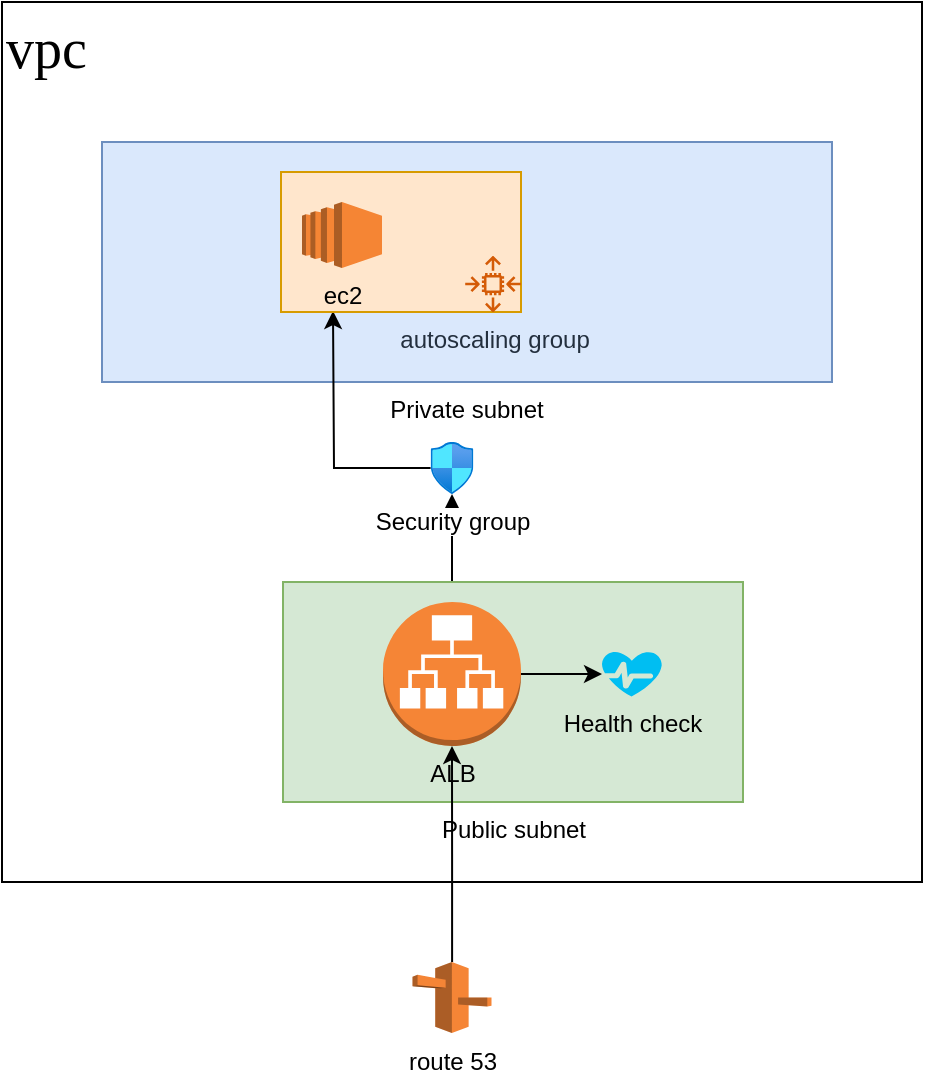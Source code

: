 <mxfile version="21.6.8" type="github" pages="2">
  <diagram name="Page-1" id="0unSTme753n7-SVdtSdP">
    <mxGraphModel dx="1434" dy="790" grid="1" gridSize="10" guides="1" tooltips="1" connect="1" arrows="1" fold="1" page="1" pageScale="1" pageWidth="850" pageHeight="1100" math="0" shadow="0">
      <root>
        <mxCell id="0" />
        <mxCell id="1" parent="0" />
        <mxCell id="H3ZOANgE2oIlx6FbaMoh-1" value="&lt;div style=&quot;&quot;&gt;&lt;span style=&quot;background-color: initial;&quot;&gt;&lt;font face=&quot;Verdana&quot;&gt;vpc&lt;/font&gt;&lt;/span&gt;&lt;/div&gt;" style="rounded=0;whiteSpace=wrap;html=1;align=left;fontSize=28;verticalAlign=top;" vertex="1" parent="1">
          <mxGeometry x="280" y="130" width="460" height="440" as="geometry" />
        </mxCell>
        <mxCell id="H3ZOANgE2oIlx6FbaMoh-2" style="edgeStyle=orthogonalEdgeStyle;rounded=0;orthogonalLoop=1;jettySize=auto;html=1;exitX=0.5;exitY=1;exitDx=0;exitDy=0;entryX=0.5;entryY=1;entryDx=0;entryDy=0;" edge="1" parent="1" source="H3ZOANgE2oIlx6FbaMoh-3" target="H3ZOANgE2oIlx6FbaMoh-3">
          <mxGeometry relative="1" as="geometry">
            <Array as="points" />
          </mxGeometry>
        </mxCell>
        <mxCell id="H3ZOANgE2oIlx6FbaMoh-3" value="Private subnet" style="rounded=0;whiteSpace=wrap;html=1;fillColor=#dae8fc;strokeColor=#6c8ebf;verticalAlign=top;align=center;fontFamily=Helvetica;labelPosition=center;verticalLabelPosition=bottom;" vertex="1" parent="1">
          <mxGeometry x="330" y="200" width="365" height="120" as="geometry" />
        </mxCell>
        <mxCell id="H3ZOANgE2oIlx6FbaMoh-4" value="" style="edgeStyle=orthogonalEdgeStyle;rounded=0;orthogonalLoop=1;jettySize=auto;html=1;" edge="1" parent="1" source="H3ZOANgE2oIlx6FbaMoh-8" target="H3ZOANgE2oIlx6FbaMoh-10">
          <mxGeometry relative="1" as="geometry" />
        </mxCell>
        <mxCell id="H3ZOANgE2oIlx6FbaMoh-5" value="" style="edgeStyle=orthogonalEdgeStyle;rounded=0;orthogonalLoop=1;jettySize=auto;html=1;" edge="1" parent="1" source="H3ZOANgE2oIlx6FbaMoh-8" target="H3ZOANgE2oIlx6FbaMoh-11">
          <mxGeometry relative="1" as="geometry" />
        </mxCell>
        <mxCell id="H3ZOANgE2oIlx6FbaMoh-6" value="Public subnet" style="rounded=0;whiteSpace=wrap;html=1;fillColor=#d5e8d4;strokeColor=#82b366;align=center;labelPosition=center;verticalLabelPosition=bottom;verticalAlign=top;" vertex="1" parent="1">
          <mxGeometry x="420.5" y="420" width="230" height="110" as="geometry" />
        </mxCell>
        <mxCell id="H3ZOANgE2oIlx6FbaMoh-7" value="" style="edgeStyle=orthogonalEdgeStyle;rounded=0;orthogonalLoop=1;jettySize=auto;html=1;" edge="1" parent="1" source="H3ZOANgE2oIlx6FbaMoh-8" target="H3ZOANgE2oIlx6FbaMoh-11">
          <mxGeometry relative="1" as="geometry" />
        </mxCell>
        <mxCell id="H3ZOANgE2oIlx6FbaMoh-8" value="ALB" style="outlineConnect=0;dashed=0;verticalLabelPosition=bottom;verticalAlign=top;align=center;html=1;shape=mxgraph.aws3.application_load_balancer;fillColor=#F58536;gradientColor=none;" vertex="1" parent="1">
          <mxGeometry x="470.5" y="430" width="69" height="72" as="geometry" />
        </mxCell>
        <mxCell id="H3ZOANgE2oIlx6FbaMoh-9" value="" style="edgeStyle=orthogonalEdgeStyle;rounded=0;orthogonalLoop=1;jettySize=auto;html=1;" edge="1" parent="1" source="H3ZOANgE2oIlx6FbaMoh-10">
          <mxGeometry relative="1" as="geometry">
            <mxPoint x="445.5" y="284.5" as="targetPoint" />
          </mxGeometry>
        </mxCell>
        <mxCell id="H3ZOANgE2oIlx6FbaMoh-10" value="Security group" style="image;aspect=fixed;html=1;points=[];align=center;fontSize=12;image=img/lib/azure2/networking/Network_Security_Groups.svg;" vertex="1" parent="1">
          <mxGeometry x="494.3" y="350" width="21.41" height="26" as="geometry" />
        </mxCell>
        <mxCell id="H3ZOANgE2oIlx6FbaMoh-11" value="Health check" style="verticalLabelPosition=bottom;html=1;verticalAlign=top;align=center;strokeColor=none;fillColor=#00BEF2;shape=mxgraph.azure.health_monitoring;" vertex="1" parent="1">
          <mxGeometry x="580" y="454.75" width="30" height="22.5" as="geometry" />
        </mxCell>
        <mxCell id="H3ZOANgE2oIlx6FbaMoh-12" value="" style="edgeStyle=orthogonalEdgeStyle;rounded=0;orthogonalLoop=1;jettySize=auto;html=1;" edge="1" parent="1" source="H3ZOANgE2oIlx6FbaMoh-14" target="H3ZOANgE2oIlx6FbaMoh-8">
          <mxGeometry relative="1" as="geometry" />
        </mxCell>
        <mxCell id="H3ZOANgE2oIlx6FbaMoh-14" value="route 53" style="outlineConnect=0;dashed=0;verticalLabelPosition=bottom;verticalAlign=top;align=center;html=1;shape=mxgraph.aws3.route_53;fillColor=#F58536;gradientColor=none;" vertex="1" parent="1">
          <mxGeometry x="485.25" y="610" width="39.5" height="35.5" as="geometry" />
        </mxCell>
        <mxCell id="H3ZOANgE2oIlx6FbaMoh-15" value="" style="rounded=0;whiteSpace=wrap;html=1;fillColor=#ffe6cc;strokeColor=#d79b00;" vertex="1" parent="1">
          <mxGeometry x="419.5" y="215" width="120" height="70" as="geometry" />
        </mxCell>
        <mxCell id="H3ZOANgE2oIlx6FbaMoh-16" value="ec2" style="outlineConnect=0;dashed=0;verticalLabelPosition=bottom;verticalAlign=top;align=center;html=1;shape=mxgraph.aws3.ec2;fillColor=#F58534;gradientColor=none;" vertex="1" parent="1">
          <mxGeometry x="430" y="230" width="40" height="33" as="geometry" />
        </mxCell>
        <mxCell id="H3ZOANgE2oIlx6FbaMoh-17" value="autoscaling group" style="sketch=0;outlineConnect=0;fontColor=#232F3E;gradientColor=none;fillColor=#D45B07;strokeColor=none;dashed=0;verticalLabelPosition=bottom;verticalAlign=top;align=center;html=1;fontSize=12;fontStyle=0;aspect=fixed;pointerEvents=1;shape=mxgraph.aws4.auto_scaling2;horizontal=1;" vertex="1" parent="1">
          <mxGeometry x="511.5" y="257" width="28" height="28" as="geometry" />
        </mxCell>
      </root>
    </mxGraphModel>
  </diagram>
  <diagram id="Fb5Jiz1rmysNk-7SpRqD" name="Page-2">
    <mxGraphModel dx="1434" dy="790" grid="1" gridSize="10" guides="1" tooltips="1" connect="1" arrows="1" fold="1" page="1" pageScale="1" pageWidth="850" pageHeight="1100" math="0" shadow="0">
      <root>
        <mxCell id="0" />
        <mxCell id="1" parent="0" />
        <mxCell id="plNqg3RY34qzXjbfIxF4-1" style="edgeStyle=orthogonalEdgeStyle;rounded=0;orthogonalLoop=1;jettySize=auto;html=1;exitX=0.5;exitY=1;exitDx=0;exitDy=0;entryX=0.5;entryY=1;entryDx=0;entryDy=0;" edge="1" parent="1" source="plNqg3RY34qzXjbfIxF4-2" target="plNqg3RY34qzXjbfIxF4-2">
          <mxGeometry relative="1" as="geometry">
            <Array as="points" />
          </mxGeometry>
        </mxCell>
        <mxCell id="plNqg3RY34qzXjbfIxF4-2" value="Private subnet" style="rounded=0;whiteSpace=wrap;html=1;fillColor=#dae8fc;strokeColor=#6c8ebf;verticalAlign=top;align=center;fontFamily=Helvetica;labelPosition=center;verticalLabelPosition=bottom;" vertex="1" parent="1">
          <mxGeometry x="330" y="200" width="365" height="120" as="geometry" />
        </mxCell>
        <mxCell id="plNqg3RY34qzXjbfIxF4-3" value="" style="edgeStyle=orthogonalEdgeStyle;rounded=0;orthogonalLoop=1;jettySize=auto;html=1;" edge="1" parent="1" source="plNqg3RY34qzXjbfIxF4-7" target="plNqg3RY34qzXjbfIxF4-9">
          <mxGeometry relative="1" as="geometry" />
        </mxCell>
        <mxCell id="plNqg3RY34qzXjbfIxF4-4" value="" style="edgeStyle=orthogonalEdgeStyle;rounded=0;orthogonalLoop=1;jettySize=auto;html=1;" edge="1" parent="1" source="plNqg3RY34qzXjbfIxF4-7" target="plNqg3RY34qzXjbfIxF4-10">
          <mxGeometry relative="1" as="geometry" />
        </mxCell>
        <mxCell id="plNqg3RY34qzXjbfIxF4-5" value="Public subnet" style="rounded=0;whiteSpace=wrap;html=1;fillColor=#d5e8d4;strokeColor=#82b366;align=center;labelPosition=center;verticalLabelPosition=bottom;verticalAlign=top;" vertex="1" parent="1">
          <mxGeometry x="420.5" y="420" width="230" height="110" as="geometry" />
        </mxCell>
        <mxCell id="plNqg3RY34qzXjbfIxF4-6" value="" style="edgeStyle=orthogonalEdgeStyle;rounded=0;orthogonalLoop=1;jettySize=auto;html=1;" edge="1" parent="1" source="plNqg3RY34qzXjbfIxF4-7" target="plNqg3RY34qzXjbfIxF4-10">
          <mxGeometry relative="1" as="geometry" />
        </mxCell>
        <mxCell id="plNqg3RY34qzXjbfIxF4-7" value="ALB" style="outlineConnect=0;dashed=0;verticalLabelPosition=bottom;verticalAlign=top;align=center;html=1;shape=mxgraph.aws3.application_load_balancer;fillColor=#F58536;gradientColor=none;" vertex="1" parent="1">
          <mxGeometry x="470.5" y="430" width="69" height="72" as="geometry" />
        </mxCell>
        <mxCell id="plNqg3RY34qzXjbfIxF4-8" value="" style="edgeStyle=orthogonalEdgeStyle;rounded=0;orthogonalLoop=1;jettySize=auto;html=1;" edge="1" parent="1" source="plNqg3RY34qzXjbfIxF4-9">
          <mxGeometry relative="1" as="geometry">
            <mxPoint x="445.5" y="284.5" as="targetPoint" />
          </mxGeometry>
        </mxCell>
        <mxCell id="plNqg3RY34qzXjbfIxF4-9" value="Security group" style="image;aspect=fixed;html=1;points=[];align=center;fontSize=12;image=img/lib/azure2/networking/Network_Security_Groups.svg;" vertex="1" parent="1">
          <mxGeometry x="494.3" y="350" width="21.41" height="26" as="geometry" />
        </mxCell>
        <mxCell id="plNqg3RY34qzXjbfIxF4-10" value="Health check" style="verticalLabelPosition=bottom;html=1;verticalAlign=top;align=center;strokeColor=none;fillColor=#00BEF2;shape=mxgraph.azure.health_monitoring;" vertex="1" parent="1">
          <mxGeometry x="580" y="454.75" width="30" height="22.5" as="geometry" />
        </mxCell>
        <mxCell id="plNqg3RY34qzXjbfIxF4-11" value="" style="edgeStyle=orthogonalEdgeStyle;rounded=0;orthogonalLoop=1;jettySize=auto;html=1;" edge="1" parent="1" source="plNqg3RY34qzXjbfIxF4-12" target="plNqg3RY34qzXjbfIxF4-7">
          <mxGeometry relative="1" as="geometry" />
        </mxCell>
        <mxCell id="plNqg3RY34qzXjbfIxF4-12" value="route 53" style="outlineConnect=0;dashed=0;verticalLabelPosition=bottom;verticalAlign=top;align=center;html=1;shape=mxgraph.aws3.route_53;fillColor=#F58536;gradientColor=none;" vertex="1" parent="1">
          <mxGeometry x="485.25" y="610" width="39.5" height="35.5" as="geometry" />
        </mxCell>
        <mxCell id="plNqg3RY34qzXjbfIxF4-13" value="" style="rounded=0;whiteSpace=wrap;html=1;fillColor=#ffe6cc;strokeColor=#d79b00;" vertex="1" parent="1">
          <mxGeometry x="419.5" y="215" width="120" height="70" as="geometry" />
        </mxCell>
        <mxCell id="plNqg3RY34qzXjbfIxF4-14" value="ec2" style="outlineConnect=0;dashed=0;verticalLabelPosition=bottom;verticalAlign=top;align=center;html=1;shape=mxgraph.aws3.ec2;fillColor=#F58534;gradientColor=none;" vertex="1" parent="1">
          <mxGeometry x="430" y="230" width="40" height="33" as="geometry" />
        </mxCell>
        <mxCell id="plNqg3RY34qzXjbfIxF4-15" value="autoscaling group" style="sketch=0;outlineConnect=0;fontColor=#232F3E;gradientColor=none;fillColor=#D45B07;strokeColor=none;dashed=0;verticalLabelPosition=bottom;verticalAlign=top;align=center;html=1;fontSize=12;fontStyle=0;aspect=fixed;pointerEvents=1;shape=mxgraph.aws4.auto_scaling2;horizontal=1;" vertex="1" parent="1">
          <mxGeometry x="511.5" y="257" width="28" height="28" as="geometry" />
        </mxCell>
        <mxCell id="pYxl-jZBpRnN0RlnNaEF-1" value="&lt;div style=&quot;&quot;&gt;&lt;span style=&quot;background-color: initial;&quot;&gt;&lt;font face=&quot;Verdana&quot;&gt;vpc&lt;/font&gt;&lt;/span&gt;&lt;/div&gt;" style="rounded=0;whiteSpace=wrap;html=1;align=left;fontSize=28;verticalAlign=top;" vertex="1" parent="1">
          <mxGeometry x="280" y="130" width="460" height="440" as="geometry" />
        </mxCell>
        <mxCell id="pYxl-jZBpRnN0RlnNaEF-2" style="edgeStyle=orthogonalEdgeStyle;rounded=0;orthogonalLoop=1;jettySize=auto;html=1;exitX=0.5;exitY=1;exitDx=0;exitDy=0;entryX=0.5;entryY=1;entryDx=0;entryDy=0;" edge="1" parent="1" source="pYxl-jZBpRnN0RlnNaEF-3" target="pYxl-jZBpRnN0RlnNaEF-3">
          <mxGeometry relative="1" as="geometry">
            <Array as="points" />
          </mxGeometry>
        </mxCell>
        <mxCell id="pYxl-jZBpRnN0RlnNaEF-3" value="Private subnet" style="rounded=0;whiteSpace=wrap;html=1;fillColor=#dae8fc;strokeColor=#6c8ebf;verticalAlign=top;align=center;fontFamily=Helvetica;labelPosition=center;verticalLabelPosition=bottom;" vertex="1" parent="1">
          <mxGeometry x="330" y="200" width="365" height="120" as="geometry" />
        </mxCell>
        <mxCell id="pYxl-jZBpRnN0RlnNaEF-4" value="" style="edgeStyle=orthogonalEdgeStyle;rounded=0;orthogonalLoop=1;jettySize=auto;html=1;" edge="1" parent="1" source="pYxl-jZBpRnN0RlnNaEF-8" target="pYxl-jZBpRnN0RlnNaEF-10">
          <mxGeometry relative="1" as="geometry" />
        </mxCell>
        <mxCell id="pYxl-jZBpRnN0RlnNaEF-5" value="" style="edgeStyle=orthogonalEdgeStyle;rounded=0;orthogonalLoop=1;jettySize=auto;html=1;" edge="1" parent="1" source="pYxl-jZBpRnN0RlnNaEF-8" target="pYxl-jZBpRnN0RlnNaEF-11">
          <mxGeometry relative="1" as="geometry" />
        </mxCell>
        <mxCell id="pYxl-jZBpRnN0RlnNaEF-6" value="Public subnet" style="rounded=0;whiteSpace=wrap;html=1;fillColor=#d5e8d4;strokeColor=#82b366;align=center;labelPosition=center;verticalLabelPosition=bottom;verticalAlign=top;" vertex="1" parent="1">
          <mxGeometry x="420.5" y="420" width="230" height="110" as="geometry" />
        </mxCell>
        <mxCell id="pYxl-jZBpRnN0RlnNaEF-7" value="" style="edgeStyle=orthogonalEdgeStyle;rounded=0;orthogonalLoop=1;jettySize=auto;html=1;" edge="1" parent="1" source="pYxl-jZBpRnN0RlnNaEF-8" target="pYxl-jZBpRnN0RlnNaEF-11">
          <mxGeometry relative="1" as="geometry" />
        </mxCell>
        <mxCell id="pYxl-jZBpRnN0RlnNaEF-8" value="ALB" style="outlineConnect=0;dashed=0;verticalLabelPosition=bottom;verticalAlign=top;align=center;html=1;shape=mxgraph.aws3.application_load_balancer;fillColor=#F58536;gradientColor=none;" vertex="1" parent="1">
          <mxGeometry x="470.5" y="430" width="69" height="72" as="geometry" />
        </mxCell>
        <mxCell id="pYxl-jZBpRnN0RlnNaEF-9" value="" style="edgeStyle=orthogonalEdgeStyle;rounded=0;orthogonalLoop=1;jettySize=auto;html=1;" edge="1" parent="1" source="pYxl-jZBpRnN0RlnNaEF-10">
          <mxGeometry relative="1" as="geometry">
            <mxPoint x="445.5" y="284.5" as="targetPoint" />
          </mxGeometry>
        </mxCell>
        <mxCell id="pYxl-jZBpRnN0RlnNaEF-10" value="Security group" style="image;aspect=fixed;html=1;points=[];align=center;fontSize=12;image=img/lib/azure2/networking/Network_Security_Groups.svg;" vertex="1" parent="1">
          <mxGeometry x="494.3" y="350" width="21.41" height="26" as="geometry" />
        </mxCell>
        <mxCell id="pYxl-jZBpRnN0RlnNaEF-11" value="Health check" style="verticalLabelPosition=bottom;html=1;verticalAlign=top;align=center;strokeColor=none;fillColor=#00BEF2;shape=mxgraph.azure.health_monitoring;" vertex="1" parent="1">
          <mxGeometry x="580" y="454.75" width="30" height="22.5" as="geometry" />
        </mxCell>
        <mxCell id="pYxl-jZBpRnN0RlnNaEF-12" value="" style="edgeStyle=orthogonalEdgeStyle;rounded=0;orthogonalLoop=1;jettySize=auto;html=1;" edge="1" parent="1" source="pYxl-jZBpRnN0RlnNaEF-13" target="pYxl-jZBpRnN0RlnNaEF-8">
          <mxGeometry relative="1" as="geometry" />
        </mxCell>
        <mxCell id="pYxl-jZBpRnN0RlnNaEF-13" value="route 53" style="outlineConnect=0;dashed=0;verticalLabelPosition=bottom;verticalAlign=top;align=center;html=1;shape=mxgraph.aws3.route_53;fillColor=#F58536;gradientColor=none;" vertex="1" parent="1">
          <mxGeometry x="485.25" y="610" width="39.5" height="35.5" as="geometry" />
        </mxCell>
        <mxCell id="pYxl-jZBpRnN0RlnNaEF-14" value="" style="rounded=0;whiteSpace=wrap;html=1;fillColor=#ffe6cc;strokeColor=#d79b00;" vertex="1" parent="1">
          <mxGeometry x="419.5" y="215" width="120" height="70" as="geometry" />
        </mxCell>
        <mxCell id="pYxl-jZBpRnN0RlnNaEF-15" value="ec2" style="outlineConnect=0;dashed=0;verticalLabelPosition=bottom;verticalAlign=top;align=center;html=1;shape=mxgraph.aws3.ec2;fillColor=#F58534;gradientColor=none;" vertex="1" parent="1">
          <mxGeometry x="430" y="230" width="40" height="33" as="geometry" />
        </mxCell>
        <mxCell id="pYxl-jZBpRnN0RlnNaEF-16" value="autoscaling group" style="sketch=0;outlineConnect=0;fontColor=#232F3E;gradientColor=none;fillColor=#D45B07;strokeColor=none;dashed=0;verticalLabelPosition=bottom;verticalAlign=top;align=center;html=1;fontSize=12;fontStyle=0;aspect=fixed;pointerEvents=1;shape=mxgraph.aws4.auto_scaling2;horizontal=1;" vertex="1" parent="1">
          <mxGeometry x="511.5" y="257" width="28" height="28" as="geometry" />
        </mxCell>
      </root>
    </mxGraphModel>
  </diagram>
</mxfile>
